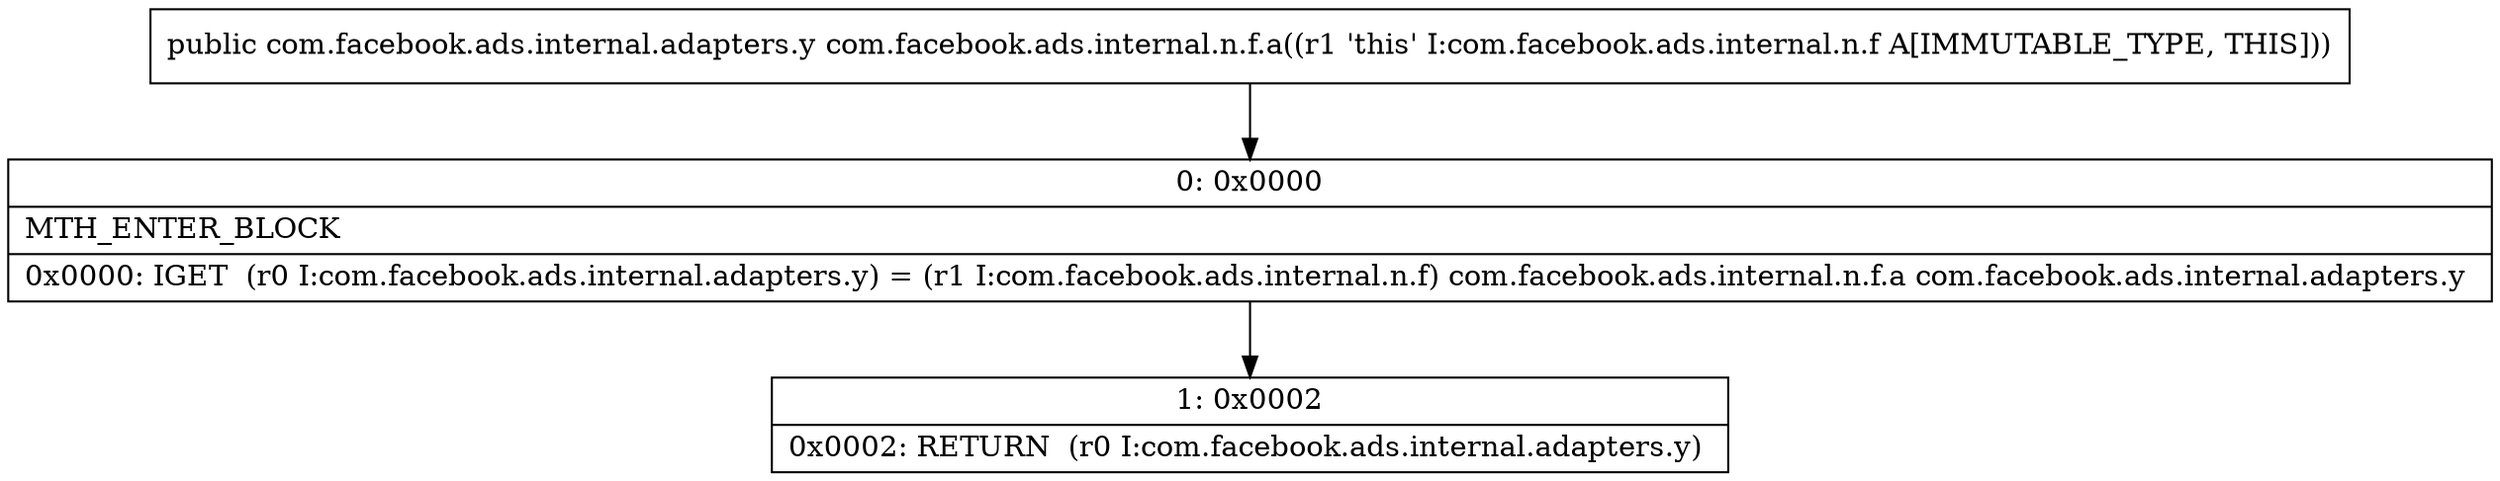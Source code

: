 digraph "CFG forcom.facebook.ads.internal.n.f.a()Lcom\/facebook\/ads\/internal\/adapters\/y;" {
Node_0 [shape=record,label="{0\:\ 0x0000|MTH_ENTER_BLOCK\l|0x0000: IGET  (r0 I:com.facebook.ads.internal.adapters.y) = (r1 I:com.facebook.ads.internal.n.f) com.facebook.ads.internal.n.f.a com.facebook.ads.internal.adapters.y \l}"];
Node_1 [shape=record,label="{1\:\ 0x0002|0x0002: RETURN  (r0 I:com.facebook.ads.internal.adapters.y) \l}"];
MethodNode[shape=record,label="{public com.facebook.ads.internal.adapters.y com.facebook.ads.internal.n.f.a((r1 'this' I:com.facebook.ads.internal.n.f A[IMMUTABLE_TYPE, THIS])) }"];
MethodNode -> Node_0;
Node_0 -> Node_1;
}

